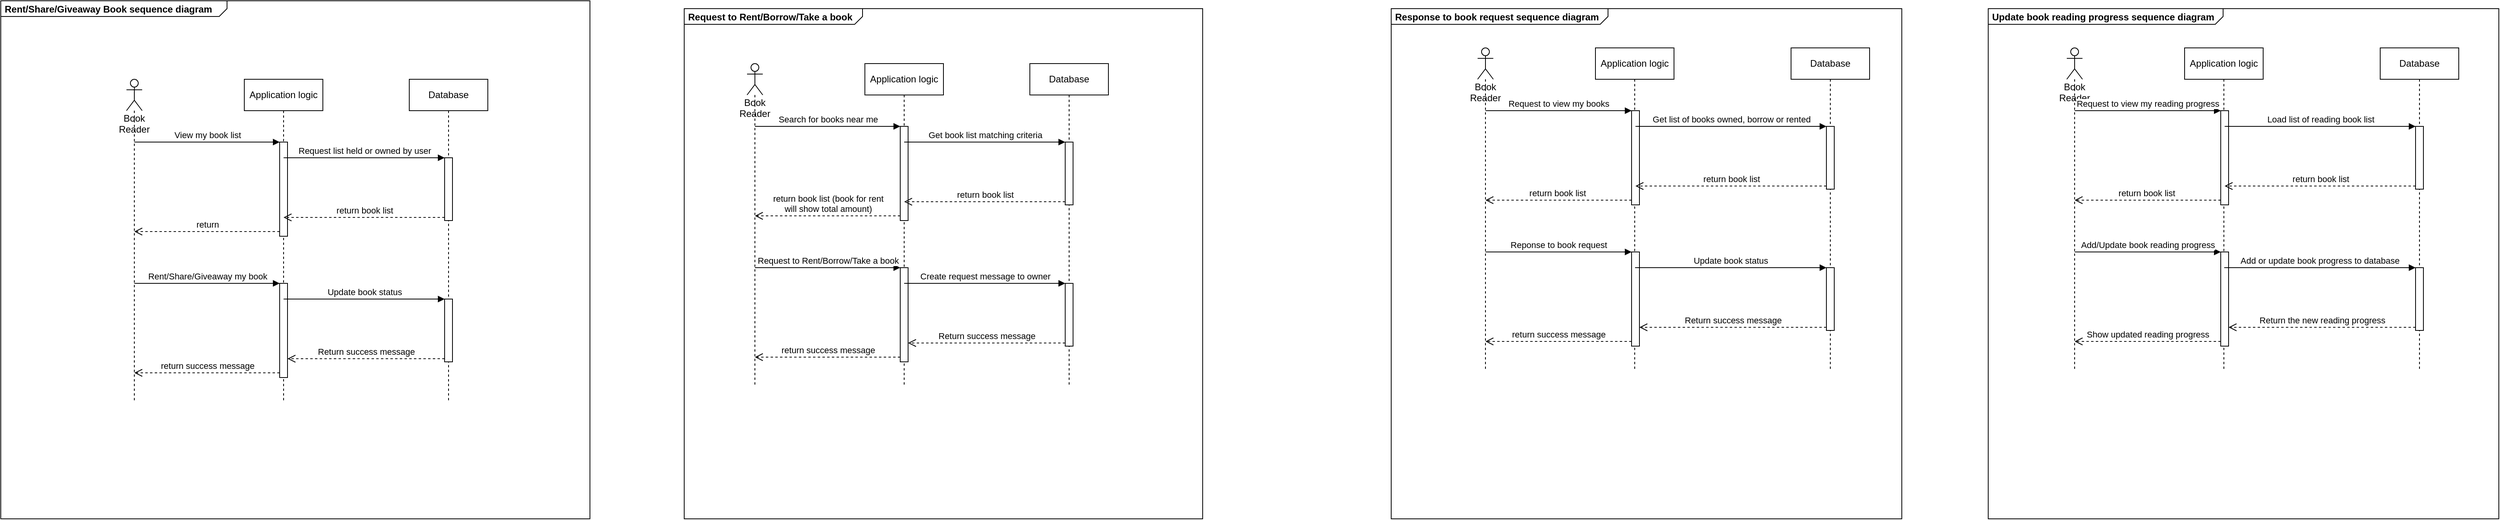 <mxfile version="16.5.6" type="device"><diagram id="kgpKYQtTHZ0yAKxKKP6v" name="Page-1"><mxGraphModel dx="943" dy="935" grid="1" gridSize="10" guides="1" tooltips="1" connect="1" arrows="1" fold="1" page="1" pageScale="1" pageWidth="850" pageHeight="1100" math="0" shadow="0"><root><mxCell id="0"/><mxCell id="1" parent="0"/><mxCell id="5T2L3k0ihHwn8A4i9E5Q-39" value="&lt;p style=&quot;margin: 0px ; margin-top: 4px ; margin-left: 5px ; text-align: left&quot;&gt;&lt;b&gt;Rent/Share/Giveaway Book sequence diagram&lt;/b&gt;&lt;/p&gt;&lt;b&gt;&lt;br&gt;&lt;/b&gt;" style="html=1;shape=mxgraph.sysml.package;overflow=fill;labelX=288.86;align=left;spacingLeft=5;verticalAlign=top;spacingTop=-3;fillColor=none;" vertex="1" parent="1"><mxGeometry x="40" y="30" width="750" height="660" as="geometry"/></mxCell><mxCell id="5T2L3k0ihHwn8A4i9E5Q-40" value="Book Reader" style="shape=umlLifeline;participant=umlActor;perimeter=lifelinePerimeter;whiteSpace=wrap;html=1;container=1;collapsible=0;recursiveResize=0;verticalAlign=top;spacingTop=36;outlineConnect=0;" vertex="1" parent="1"><mxGeometry x="200" y="130" width="20" height="410" as="geometry"/></mxCell><mxCell id="5T2L3k0ihHwn8A4i9E5Q-41" value="Application logic" style="shape=umlLifeline;perimeter=lifelinePerimeter;whiteSpace=wrap;html=1;container=1;collapsible=0;recursiveResize=0;outlineConnect=0;" vertex="1" parent="1"><mxGeometry x="350" y="130" width="100" height="410" as="geometry"/></mxCell><mxCell id="5T2L3k0ihHwn8A4i9E5Q-42" value="" style="html=1;points=[];perimeter=orthogonalPerimeter;" vertex="1" parent="5T2L3k0ihHwn8A4i9E5Q-41"><mxGeometry x="45" y="80" width="10" height="120" as="geometry"/></mxCell><mxCell id="5T2L3k0ihHwn8A4i9E5Q-43" value="" style="html=1;points=[];perimeter=orthogonalPerimeter;" vertex="1" parent="5T2L3k0ihHwn8A4i9E5Q-41"><mxGeometry x="45" y="260" width="10" height="120" as="geometry"/></mxCell><mxCell id="5T2L3k0ihHwn8A4i9E5Q-44" value="Database" style="shape=umlLifeline;perimeter=lifelinePerimeter;whiteSpace=wrap;html=1;container=1;collapsible=0;recursiveResize=0;outlineConnect=0;" vertex="1" parent="1"><mxGeometry x="560" y="130" width="100" height="410" as="geometry"/></mxCell><mxCell id="5T2L3k0ihHwn8A4i9E5Q-45" value="" style="html=1;points=[];perimeter=orthogonalPerimeter;" vertex="1" parent="5T2L3k0ihHwn8A4i9E5Q-44"><mxGeometry x="45" y="100" width="10" height="80" as="geometry"/></mxCell><mxCell id="5T2L3k0ihHwn8A4i9E5Q-46" value="" style="html=1;points=[];perimeter=orthogonalPerimeter;" vertex="1" parent="5T2L3k0ihHwn8A4i9E5Q-44"><mxGeometry x="45" y="280" width="10" height="80" as="geometry"/></mxCell><mxCell id="5T2L3k0ihHwn8A4i9E5Q-47" value="View my book list" style="html=1;verticalAlign=bottom;endArrow=block;entryX=0;entryY=0;rounded=0;" edge="1" parent="1" source="5T2L3k0ihHwn8A4i9E5Q-40" target="5T2L3k0ihHwn8A4i9E5Q-42"><mxGeometry relative="1" as="geometry"><mxPoint x="325" y="210" as="sourcePoint"/></mxGeometry></mxCell><mxCell id="5T2L3k0ihHwn8A4i9E5Q-48" value="return" style="html=1;verticalAlign=bottom;endArrow=open;dashed=1;endSize=8;exitX=0;exitY=0.95;rounded=0;" edge="1" parent="1" source="5T2L3k0ihHwn8A4i9E5Q-42" target="5T2L3k0ihHwn8A4i9E5Q-40"><mxGeometry relative="1" as="geometry"><mxPoint x="325" y="286" as="targetPoint"/></mxGeometry></mxCell><mxCell id="5T2L3k0ihHwn8A4i9E5Q-49" value="Request list held or owned by user" style="html=1;verticalAlign=bottom;endArrow=block;entryX=0;entryY=0;rounded=0;" edge="1" parent="1" target="5T2L3k0ihHwn8A4i9E5Q-45"><mxGeometry relative="1" as="geometry"><mxPoint x="400" y="230" as="sourcePoint"/></mxGeometry></mxCell><mxCell id="5T2L3k0ihHwn8A4i9E5Q-50" value="return book list" style="html=1;verticalAlign=bottom;endArrow=open;dashed=1;endSize=8;exitX=0;exitY=0.95;rounded=0;" edge="1" parent="1" source="5T2L3k0ihHwn8A4i9E5Q-45"><mxGeometry relative="1" as="geometry"><mxPoint x="400" y="306" as="targetPoint"/></mxGeometry></mxCell><mxCell id="5T2L3k0ihHwn8A4i9E5Q-51" value="Rent/Share/Giveaway my book" style="html=1;verticalAlign=bottom;endArrow=block;entryX=0;entryY=0;rounded=0;" edge="1" parent="1" source="5T2L3k0ihHwn8A4i9E5Q-40" target="5T2L3k0ihHwn8A4i9E5Q-43"><mxGeometry relative="1" as="geometry"><mxPoint x="325" y="390" as="sourcePoint"/></mxGeometry></mxCell><mxCell id="5T2L3k0ihHwn8A4i9E5Q-52" value="return success message" style="html=1;verticalAlign=bottom;endArrow=open;dashed=1;endSize=8;exitX=0;exitY=0.95;rounded=0;" edge="1" parent="1" source="5T2L3k0ihHwn8A4i9E5Q-43" target="5T2L3k0ihHwn8A4i9E5Q-40"><mxGeometry relative="1" as="geometry"><mxPoint x="325" y="466" as="targetPoint"/></mxGeometry></mxCell><mxCell id="5T2L3k0ihHwn8A4i9E5Q-53" value="Update book status" style="html=1;verticalAlign=bottom;endArrow=block;entryX=0;entryY=0;rounded=0;" edge="1" parent="1" source="5T2L3k0ihHwn8A4i9E5Q-41" target="5T2L3k0ihHwn8A4i9E5Q-46"><mxGeometry relative="1" as="geometry"><mxPoint x="535" y="410" as="sourcePoint"/></mxGeometry></mxCell><mxCell id="5T2L3k0ihHwn8A4i9E5Q-54" value="Return success message" style="html=1;verticalAlign=bottom;endArrow=open;dashed=1;endSize=8;exitX=0;exitY=0.95;rounded=0;" edge="1" parent="1" source="5T2L3k0ihHwn8A4i9E5Q-46" target="5T2L3k0ihHwn8A4i9E5Q-43"><mxGeometry relative="1" as="geometry"><mxPoint x="535" y="486" as="targetPoint"/></mxGeometry></mxCell><mxCell id="5T2L3k0ihHwn8A4i9E5Q-56" value="Book Reader" style="shape=umlLifeline;participant=umlActor;perimeter=lifelinePerimeter;whiteSpace=wrap;html=1;container=1;collapsible=0;recursiveResize=0;verticalAlign=top;spacingTop=36;outlineConnect=0;" vertex="1" parent="1"><mxGeometry x="990" y="110" width="20" height="410" as="geometry"/></mxCell><mxCell id="5T2L3k0ihHwn8A4i9E5Q-57" value="Application logic" style="shape=umlLifeline;perimeter=lifelinePerimeter;whiteSpace=wrap;html=1;container=1;collapsible=0;recursiveResize=0;outlineConnect=0;" vertex="1" parent="1"><mxGeometry x="1140" y="110" width="100" height="410" as="geometry"/></mxCell><mxCell id="5T2L3k0ihHwn8A4i9E5Q-58" value="" style="html=1;points=[];perimeter=orthogonalPerimeter;" vertex="1" parent="5T2L3k0ihHwn8A4i9E5Q-57"><mxGeometry x="45" y="80" width="10" height="120" as="geometry"/></mxCell><mxCell id="5T2L3k0ihHwn8A4i9E5Q-59" value="" style="html=1;points=[];perimeter=orthogonalPerimeter;" vertex="1" parent="5T2L3k0ihHwn8A4i9E5Q-57"><mxGeometry x="45" y="260" width="10" height="120" as="geometry"/></mxCell><mxCell id="5T2L3k0ihHwn8A4i9E5Q-60" value="Database" style="shape=umlLifeline;perimeter=lifelinePerimeter;whiteSpace=wrap;html=1;container=1;collapsible=0;recursiveResize=0;outlineConnect=0;" vertex="1" parent="1"><mxGeometry x="1350" y="110" width="100" height="410" as="geometry"/></mxCell><mxCell id="5T2L3k0ihHwn8A4i9E5Q-61" value="" style="html=1;points=[];perimeter=orthogonalPerimeter;" vertex="1" parent="5T2L3k0ihHwn8A4i9E5Q-60"><mxGeometry x="45" y="100" width="10" height="80" as="geometry"/></mxCell><mxCell id="5T2L3k0ihHwn8A4i9E5Q-62" value="" style="html=1;points=[];perimeter=orthogonalPerimeter;" vertex="1" parent="5T2L3k0ihHwn8A4i9E5Q-60"><mxGeometry x="45" y="280" width="10" height="80" as="geometry"/></mxCell><mxCell id="5T2L3k0ihHwn8A4i9E5Q-63" value="Search for books near me" style="html=1;verticalAlign=bottom;endArrow=block;entryX=0;entryY=0;rounded=0;" edge="1" parent="1" source="5T2L3k0ihHwn8A4i9E5Q-56" target="5T2L3k0ihHwn8A4i9E5Q-58"><mxGeometry relative="1" as="geometry"><mxPoint x="1115" y="190" as="sourcePoint"/></mxGeometry></mxCell><mxCell id="5T2L3k0ihHwn8A4i9E5Q-64" value="return book list (book for rent &lt;br&gt;will show total amount)" style="html=1;verticalAlign=bottom;endArrow=open;dashed=1;endSize=8;exitX=0;exitY=0.95;rounded=0;" edge="1" parent="1" source="5T2L3k0ihHwn8A4i9E5Q-58" target="5T2L3k0ihHwn8A4i9E5Q-56"><mxGeometry relative="1" as="geometry"><mxPoint x="1115" y="266" as="targetPoint"/></mxGeometry></mxCell><mxCell id="5T2L3k0ihHwn8A4i9E5Q-65" value="Get book list matching criteria" style="html=1;verticalAlign=bottom;endArrow=block;entryX=0;entryY=0;rounded=0;" edge="1" parent="1" target="5T2L3k0ihHwn8A4i9E5Q-61"><mxGeometry relative="1" as="geometry"><mxPoint x="1190" y="210" as="sourcePoint"/></mxGeometry></mxCell><mxCell id="5T2L3k0ihHwn8A4i9E5Q-66" value="return book list" style="html=1;verticalAlign=bottom;endArrow=open;dashed=1;endSize=8;exitX=0;exitY=0.95;rounded=0;" edge="1" parent="1" source="5T2L3k0ihHwn8A4i9E5Q-61"><mxGeometry relative="1" as="geometry"><mxPoint x="1190" y="286" as="targetPoint"/></mxGeometry></mxCell><mxCell id="5T2L3k0ihHwn8A4i9E5Q-67" value="Request to Rent/Borrow/Take a book" style="html=1;verticalAlign=bottom;endArrow=block;entryX=0;entryY=0;rounded=0;" edge="1" parent="1" source="5T2L3k0ihHwn8A4i9E5Q-56" target="5T2L3k0ihHwn8A4i9E5Q-59"><mxGeometry relative="1" as="geometry"><mxPoint x="1115" y="370" as="sourcePoint"/></mxGeometry></mxCell><mxCell id="5T2L3k0ihHwn8A4i9E5Q-68" value="return success message" style="html=1;verticalAlign=bottom;endArrow=open;dashed=1;endSize=8;exitX=0;exitY=0.95;rounded=0;" edge="1" parent="1" source="5T2L3k0ihHwn8A4i9E5Q-59" target="5T2L3k0ihHwn8A4i9E5Q-56"><mxGeometry relative="1" as="geometry"><mxPoint x="1115" y="446" as="targetPoint"/></mxGeometry></mxCell><mxCell id="5T2L3k0ihHwn8A4i9E5Q-69" value="Create request message to owner" style="html=1;verticalAlign=bottom;endArrow=block;entryX=0;entryY=0;rounded=0;" edge="1" parent="1" source="5T2L3k0ihHwn8A4i9E5Q-57" target="5T2L3k0ihHwn8A4i9E5Q-62"><mxGeometry relative="1" as="geometry"><mxPoint x="1325" y="390" as="sourcePoint"/></mxGeometry></mxCell><mxCell id="5T2L3k0ihHwn8A4i9E5Q-70" value="Return success message" style="html=1;verticalAlign=bottom;endArrow=open;dashed=1;endSize=8;exitX=0;exitY=0.95;rounded=0;" edge="1" parent="1" source="5T2L3k0ihHwn8A4i9E5Q-62" target="5T2L3k0ihHwn8A4i9E5Q-59"><mxGeometry relative="1" as="geometry"><mxPoint x="1325" y="466" as="targetPoint"/></mxGeometry></mxCell><mxCell id="5T2L3k0ihHwn8A4i9E5Q-72" value="&lt;p style=&quot;margin: 0px ; margin-top: 4px ; margin-left: 5px ; text-align: left&quot;&gt;&lt;b&gt;Request to Rent/Borrow/Take a book&lt;/b&gt;&lt;/p&gt;" style="html=1;shape=mxgraph.sysml.package;overflow=fill;labelX=227.04;align=left;spacingLeft=5;verticalAlign=top;spacingTop=-3;fillColor=none;" vertex="1" parent="1"><mxGeometry x="910" y="40" width="660" height="650" as="geometry"/></mxCell><mxCell id="5T2L3k0ihHwn8A4i9E5Q-88" value="Book Reader" style="shape=umlLifeline;participant=umlActor;perimeter=lifelinePerimeter;whiteSpace=wrap;html=1;container=1;collapsible=0;recursiveResize=0;verticalAlign=top;spacingTop=36;outlineConnect=0;" vertex="1" parent="1"><mxGeometry x="1920" y="90" width="20" height="410" as="geometry"/></mxCell><mxCell id="5T2L3k0ihHwn8A4i9E5Q-89" value="Application logic" style="shape=umlLifeline;perimeter=lifelinePerimeter;whiteSpace=wrap;html=1;container=1;collapsible=0;recursiveResize=0;outlineConnect=0;" vertex="1" parent="1"><mxGeometry x="2070" y="90" width="100" height="410" as="geometry"/></mxCell><mxCell id="5T2L3k0ihHwn8A4i9E5Q-90" value="" style="html=1;points=[];perimeter=orthogonalPerimeter;" vertex="1" parent="5T2L3k0ihHwn8A4i9E5Q-89"><mxGeometry x="46" y="80" width="10" height="120" as="geometry"/></mxCell><mxCell id="5T2L3k0ihHwn8A4i9E5Q-91" value="" style="html=1;points=[];perimeter=orthogonalPerimeter;" vertex="1" parent="5T2L3k0ihHwn8A4i9E5Q-89"><mxGeometry x="46" y="260" width="10" height="120" as="geometry"/></mxCell><mxCell id="5T2L3k0ihHwn8A4i9E5Q-92" value="Database" style="shape=umlLifeline;perimeter=lifelinePerimeter;whiteSpace=wrap;html=1;container=1;collapsible=0;recursiveResize=0;outlineConnect=0;" vertex="1" parent="1"><mxGeometry x="2319" y="90" width="100" height="410" as="geometry"/></mxCell><mxCell id="5T2L3k0ihHwn8A4i9E5Q-93" value="" style="html=1;points=[];perimeter=orthogonalPerimeter;" vertex="1" parent="5T2L3k0ihHwn8A4i9E5Q-92"><mxGeometry x="45" y="100" width="10" height="80" as="geometry"/></mxCell><mxCell id="5T2L3k0ihHwn8A4i9E5Q-94" value="" style="html=1;points=[];perimeter=orthogonalPerimeter;" vertex="1" parent="5T2L3k0ihHwn8A4i9E5Q-92"><mxGeometry x="45" y="280" width="10" height="80" as="geometry"/></mxCell><mxCell id="5T2L3k0ihHwn8A4i9E5Q-95" value="Request to view my books" style="html=1;verticalAlign=bottom;endArrow=block;entryX=0;entryY=0;rounded=0;" edge="1" parent="1" source="5T2L3k0ihHwn8A4i9E5Q-88" target="5T2L3k0ihHwn8A4i9E5Q-90"><mxGeometry relative="1" as="geometry"><mxPoint x="2045" y="170" as="sourcePoint"/></mxGeometry></mxCell><mxCell id="5T2L3k0ihHwn8A4i9E5Q-96" value="return book list&amp;nbsp;" style="html=1;verticalAlign=bottom;endArrow=open;dashed=1;endSize=8;exitX=0;exitY=0.95;rounded=0;" edge="1" parent="1" source="5T2L3k0ihHwn8A4i9E5Q-90" target="5T2L3k0ihHwn8A4i9E5Q-88"><mxGeometry relative="1" as="geometry"><mxPoint x="2045" y="246" as="targetPoint"/></mxGeometry></mxCell><mxCell id="5T2L3k0ihHwn8A4i9E5Q-97" value="Get list of books owned, borrow or rented" style="html=1;verticalAlign=bottom;endArrow=block;entryX=0;entryY=0;rounded=0;" edge="1" parent="1" target="5T2L3k0ihHwn8A4i9E5Q-93"><mxGeometry relative="1" as="geometry"><mxPoint x="2121" y="190" as="sourcePoint"/></mxGeometry></mxCell><mxCell id="5T2L3k0ihHwn8A4i9E5Q-98" value="return book list" style="html=1;verticalAlign=bottom;endArrow=open;dashed=1;endSize=8;exitX=0;exitY=0.95;rounded=0;" edge="1" parent="1" source="5T2L3k0ihHwn8A4i9E5Q-93"><mxGeometry relative="1" as="geometry"><mxPoint x="2121" y="266" as="targetPoint"/></mxGeometry></mxCell><mxCell id="5T2L3k0ihHwn8A4i9E5Q-99" value="Reponse to book request" style="html=1;verticalAlign=bottom;endArrow=block;entryX=0;entryY=0;rounded=0;" edge="1" parent="1" source="5T2L3k0ihHwn8A4i9E5Q-88" target="5T2L3k0ihHwn8A4i9E5Q-91"><mxGeometry relative="1" as="geometry"><mxPoint x="2045" y="350" as="sourcePoint"/></mxGeometry></mxCell><mxCell id="5T2L3k0ihHwn8A4i9E5Q-100" value="return success message" style="html=1;verticalAlign=bottom;endArrow=open;dashed=1;endSize=8;exitX=0;exitY=0.95;rounded=0;" edge="1" parent="1" source="5T2L3k0ihHwn8A4i9E5Q-91" target="5T2L3k0ihHwn8A4i9E5Q-88"><mxGeometry relative="1" as="geometry"><mxPoint x="2045" y="426" as="targetPoint"/></mxGeometry></mxCell><mxCell id="5T2L3k0ihHwn8A4i9E5Q-101" value="Update book status" style="html=1;verticalAlign=bottom;endArrow=block;entryX=0;entryY=0;rounded=0;" edge="1" parent="1" target="5T2L3k0ihHwn8A4i9E5Q-94"><mxGeometry relative="1" as="geometry"><mxPoint x="2120.447" y="370" as="sourcePoint"/></mxGeometry></mxCell><mxCell id="5T2L3k0ihHwn8A4i9E5Q-102" value="Return success message" style="html=1;verticalAlign=bottom;endArrow=open;dashed=1;endSize=8;exitX=0;exitY=0.95;rounded=0;" edge="1" parent="1" source="5T2L3k0ihHwn8A4i9E5Q-94" target="5T2L3k0ihHwn8A4i9E5Q-91"><mxGeometry relative="1" as="geometry"><mxPoint x="2256" y="446" as="targetPoint"/></mxGeometry></mxCell><mxCell id="5T2L3k0ihHwn8A4i9E5Q-103" value="&lt;p style=&quot;margin: 0px ; margin-top: 4px ; margin-left: 5px ; text-align: left&quot;&gt;&lt;b&gt;Response to book request sequence diagram&lt;/b&gt;&lt;/p&gt;" style="html=1;shape=mxgraph.sysml.package;overflow=fill;labelX=276.22;align=left;spacingLeft=5;verticalAlign=top;spacingTop=-3;fillColor=none;" vertex="1" parent="1"><mxGeometry x="1810" y="40" width="650" height="650" as="geometry"/></mxCell><mxCell id="5T2L3k0ihHwn8A4i9E5Q-104" value="Book Reader" style="shape=umlLifeline;participant=umlActor;perimeter=lifelinePerimeter;whiteSpace=wrap;html=1;container=1;collapsible=0;recursiveResize=0;verticalAlign=top;spacingTop=36;outlineConnect=0;" vertex="1" parent="1"><mxGeometry x="2670" y="90" width="20" height="410" as="geometry"/></mxCell><mxCell id="5T2L3k0ihHwn8A4i9E5Q-105" value="Application logic" style="shape=umlLifeline;perimeter=lifelinePerimeter;whiteSpace=wrap;html=1;container=1;collapsible=0;recursiveResize=0;outlineConnect=0;" vertex="1" parent="1"><mxGeometry x="2820" y="90" width="100" height="410" as="geometry"/></mxCell><mxCell id="5T2L3k0ihHwn8A4i9E5Q-106" value="" style="html=1;points=[];perimeter=orthogonalPerimeter;" vertex="1" parent="5T2L3k0ihHwn8A4i9E5Q-105"><mxGeometry x="46" y="80" width="10" height="120" as="geometry"/></mxCell><mxCell id="5T2L3k0ihHwn8A4i9E5Q-107" value="" style="html=1;points=[];perimeter=orthogonalPerimeter;" vertex="1" parent="5T2L3k0ihHwn8A4i9E5Q-105"><mxGeometry x="46" y="260" width="10" height="120" as="geometry"/></mxCell><mxCell id="5T2L3k0ihHwn8A4i9E5Q-108" value="Database" style="shape=umlLifeline;perimeter=lifelinePerimeter;whiteSpace=wrap;html=1;container=1;collapsible=0;recursiveResize=0;outlineConnect=0;" vertex="1" parent="1"><mxGeometry x="3069" y="90" width="100" height="410" as="geometry"/></mxCell><mxCell id="5T2L3k0ihHwn8A4i9E5Q-109" value="" style="html=1;points=[];perimeter=orthogonalPerimeter;" vertex="1" parent="5T2L3k0ihHwn8A4i9E5Q-108"><mxGeometry x="45" y="100" width="10" height="80" as="geometry"/></mxCell><mxCell id="5T2L3k0ihHwn8A4i9E5Q-110" value="" style="html=1;points=[];perimeter=orthogonalPerimeter;" vertex="1" parent="5T2L3k0ihHwn8A4i9E5Q-108"><mxGeometry x="45" y="280" width="10" height="80" as="geometry"/></mxCell><mxCell id="5T2L3k0ihHwn8A4i9E5Q-111" value="Request to view my reading progress" style="html=1;verticalAlign=bottom;endArrow=block;entryX=0;entryY=0;rounded=0;" edge="1" parent="1" source="5T2L3k0ihHwn8A4i9E5Q-104" target="5T2L3k0ihHwn8A4i9E5Q-106"><mxGeometry relative="1" as="geometry"><mxPoint x="2795" y="170" as="sourcePoint"/></mxGeometry></mxCell><mxCell id="5T2L3k0ihHwn8A4i9E5Q-112" value="return book list&amp;nbsp;" style="html=1;verticalAlign=bottom;endArrow=open;dashed=1;endSize=8;exitX=0;exitY=0.95;rounded=0;" edge="1" parent="1" source="5T2L3k0ihHwn8A4i9E5Q-106" target="5T2L3k0ihHwn8A4i9E5Q-104"><mxGeometry relative="1" as="geometry"><mxPoint x="2795" y="246" as="targetPoint"/></mxGeometry></mxCell><mxCell id="5T2L3k0ihHwn8A4i9E5Q-113" value="Load list of reading book list" style="html=1;verticalAlign=bottom;endArrow=block;entryX=0;entryY=0;rounded=0;" edge="1" parent="1" target="5T2L3k0ihHwn8A4i9E5Q-109"><mxGeometry relative="1" as="geometry"><mxPoint x="2871" y="190" as="sourcePoint"/></mxGeometry></mxCell><mxCell id="5T2L3k0ihHwn8A4i9E5Q-114" value="return book list" style="html=1;verticalAlign=bottom;endArrow=open;dashed=1;endSize=8;exitX=0;exitY=0.95;rounded=0;" edge="1" parent="1" source="5T2L3k0ihHwn8A4i9E5Q-109"><mxGeometry relative="1" as="geometry"><mxPoint x="2871" y="266" as="targetPoint"/></mxGeometry></mxCell><mxCell id="5T2L3k0ihHwn8A4i9E5Q-115" value="Add/Update book reading progress" style="html=1;verticalAlign=bottom;endArrow=block;entryX=0;entryY=0;rounded=0;" edge="1" parent="1" source="5T2L3k0ihHwn8A4i9E5Q-104" target="5T2L3k0ihHwn8A4i9E5Q-107"><mxGeometry relative="1" as="geometry"><mxPoint x="2795" y="350" as="sourcePoint"/></mxGeometry></mxCell><mxCell id="5T2L3k0ihHwn8A4i9E5Q-116" value="Show updated reading progress" style="html=1;verticalAlign=bottom;endArrow=open;dashed=1;endSize=8;exitX=0;exitY=0.95;rounded=0;" edge="1" parent="1" source="5T2L3k0ihHwn8A4i9E5Q-107" target="5T2L3k0ihHwn8A4i9E5Q-104"><mxGeometry relative="1" as="geometry"><mxPoint x="2795" y="426" as="targetPoint"/></mxGeometry></mxCell><mxCell id="5T2L3k0ihHwn8A4i9E5Q-117" value="Add or update book progress to database" style="html=1;verticalAlign=bottom;endArrow=block;entryX=0;entryY=0;rounded=0;" edge="1" parent="1" target="5T2L3k0ihHwn8A4i9E5Q-110"><mxGeometry relative="1" as="geometry"><mxPoint x="2870.447" y="370" as="sourcePoint"/></mxGeometry></mxCell><mxCell id="5T2L3k0ihHwn8A4i9E5Q-118" value="Return the new reading progress" style="html=1;verticalAlign=bottom;endArrow=open;dashed=1;endSize=8;exitX=0;exitY=0.95;rounded=0;" edge="1" parent="1" source="5T2L3k0ihHwn8A4i9E5Q-110" target="5T2L3k0ihHwn8A4i9E5Q-107"><mxGeometry relative="1" as="geometry"><mxPoint x="3006" y="446" as="targetPoint"/></mxGeometry></mxCell><mxCell id="5T2L3k0ihHwn8A4i9E5Q-119" value="&lt;p style=&quot;margin: 0px ; margin-top: 4px ; margin-left: 5px ; text-align: left&quot;&gt;&lt;b&gt;Update book reading progress sequence diagram&lt;/b&gt;&lt;/p&gt;" style="html=1;shape=mxgraph.sysml.package;overflow=fill;labelX=299.5;align=left;spacingLeft=5;verticalAlign=top;spacingTop=-3;fillColor=none;" vertex="1" parent="1"><mxGeometry x="2570" y="40" width="650" height="650" as="geometry"/></mxCell></root></mxGraphModel></diagram></mxfile>